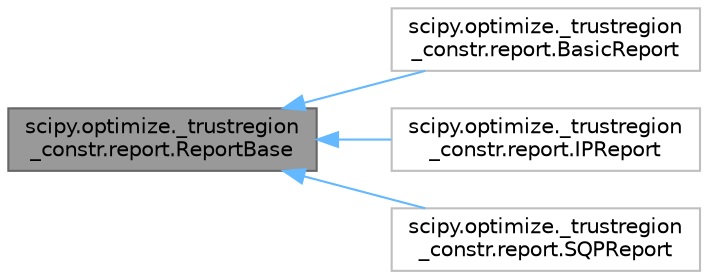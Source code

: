 digraph "scipy.optimize._trustregion_constr.report.ReportBase"
{
 // LATEX_PDF_SIZE
  bgcolor="transparent";
  edge [fontname=Helvetica,fontsize=10,labelfontname=Helvetica,labelfontsize=10];
  node [fontname=Helvetica,fontsize=10,shape=box,height=0.2,width=0.4];
  rankdir="LR";
  Node1 [id="Node000001",label="scipy.optimize._trustregion\l_constr.report.ReportBase",height=0.2,width=0.4,color="gray40", fillcolor="grey60", style="filled", fontcolor="black",tooltip=" "];
  Node1 -> Node2 [id="edge1_Node000001_Node000002",dir="back",color="steelblue1",style="solid",tooltip=" "];
  Node2 [id="Node000002",label="scipy.optimize._trustregion\l_constr.report.BasicReport",height=0.2,width=0.4,color="grey75", fillcolor="white", style="filled",URL="$df/d74/classscipy_1_1optimize_1_1__trustregion__constr_1_1report_1_1BasicReport.html",tooltip=" "];
  Node1 -> Node3 [id="edge2_Node000001_Node000003",dir="back",color="steelblue1",style="solid",tooltip=" "];
  Node3 [id="Node000003",label="scipy.optimize._trustregion\l_constr.report.IPReport",height=0.2,width=0.4,color="grey75", fillcolor="white", style="filled",URL="$d1/d5e/classscipy_1_1optimize_1_1__trustregion__constr_1_1report_1_1IPReport.html",tooltip=" "];
  Node1 -> Node4 [id="edge3_Node000001_Node000004",dir="back",color="steelblue1",style="solid",tooltip=" "];
  Node4 [id="Node000004",label="scipy.optimize._trustregion\l_constr.report.SQPReport",height=0.2,width=0.4,color="grey75", fillcolor="white", style="filled",URL="$dd/da0/classscipy_1_1optimize_1_1__trustregion__constr_1_1report_1_1SQPReport.html",tooltip=" "];
}
